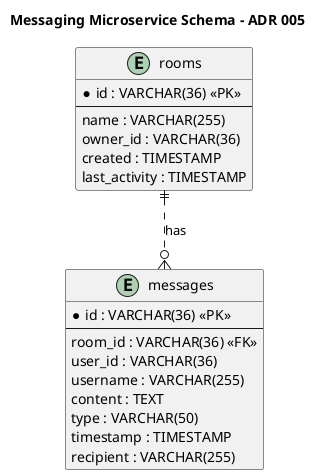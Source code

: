 @startuml
title Messaging Microservice Schema - ADR 005

entity "rooms" {
  *id : VARCHAR(36) <<PK>>
  --
  name : VARCHAR(255)
  owner_id : VARCHAR(36)
  created : TIMESTAMP
  last_activity : TIMESTAMP
}

entity "messages" {
  *id : VARCHAR(36) <<PK>>
  --
  room_id : VARCHAR(36) <<FK>>
  user_id : VARCHAR(36)
  username : VARCHAR(255)
  content : TEXT
  type : VARCHAR(50)
  timestamp : TIMESTAMP
  recipient : VARCHAR(255)
}

' Relationships
rooms ||..o{ messages : has

@enduml
